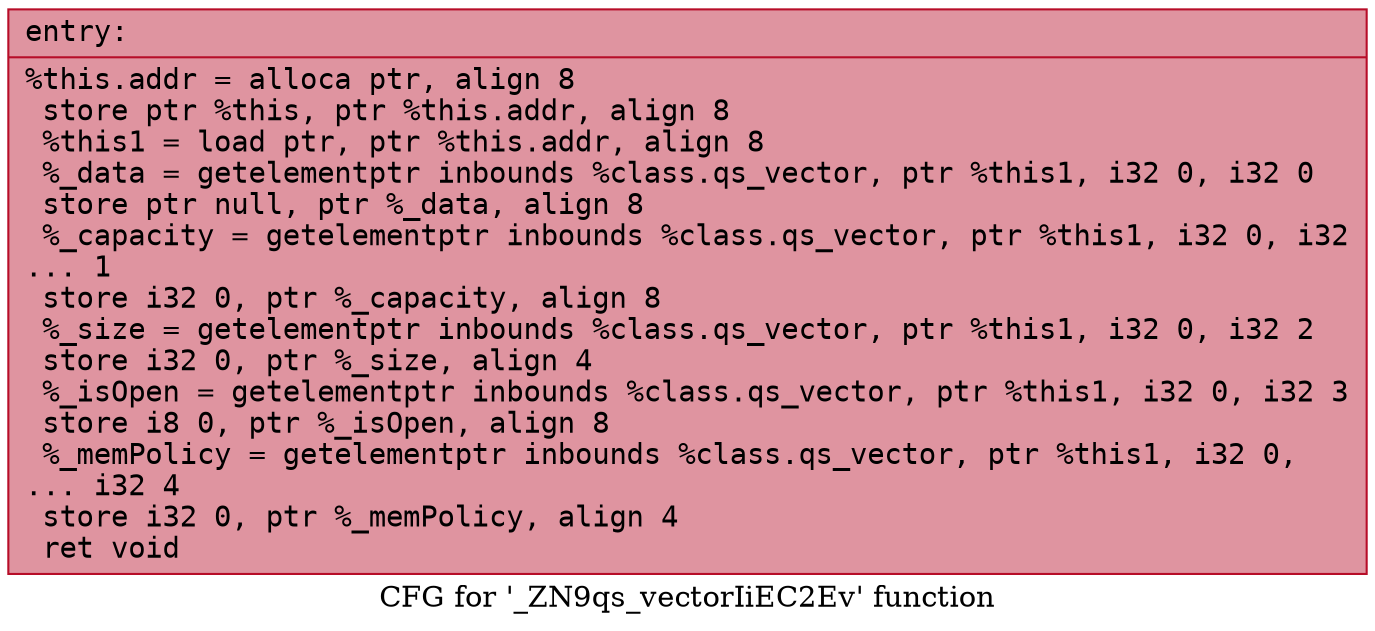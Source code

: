 digraph "CFG for '_ZN9qs_vectorIiEC2Ev' function" {
	label="CFG for '_ZN9qs_vectorIiEC2Ev' function";

	Node0x55dfe4b03160 [shape=record,color="#b70d28ff", style=filled, fillcolor="#b70d2870" fontname="Courier",label="{entry:\l|  %this.addr = alloca ptr, align 8\l  store ptr %this, ptr %this.addr, align 8\l  %this1 = load ptr, ptr %this.addr, align 8\l  %_data = getelementptr inbounds %class.qs_vector, ptr %this1, i32 0, i32 0\l  store ptr null, ptr %_data, align 8\l  %_capacity = getelementptr inbounds %class.qs_vector, ptr %this1, i32 0, i32\l... 1\l  store i32 0, ptr %_capacity, align 8\l  %_size = getelementptr inbounds %class.qs_vector, ptr %this1, i32 0, i32 2\l  store i32 0, ptr %_size, align 4\l  %_isOpen = getelementptr inbounds %class.qs_vector, ptr %this1, i32 0, i32 3\l  store i8 0, ptr %_isOpen, align 8\l  %_memPolicy = getelementptr inbounds %class.qs_vector, ptr %this1, i32 0,\l... i32 4\l  store i32 0, ptr %_memPolicy, align 4\l  ret void\l}"];
}

